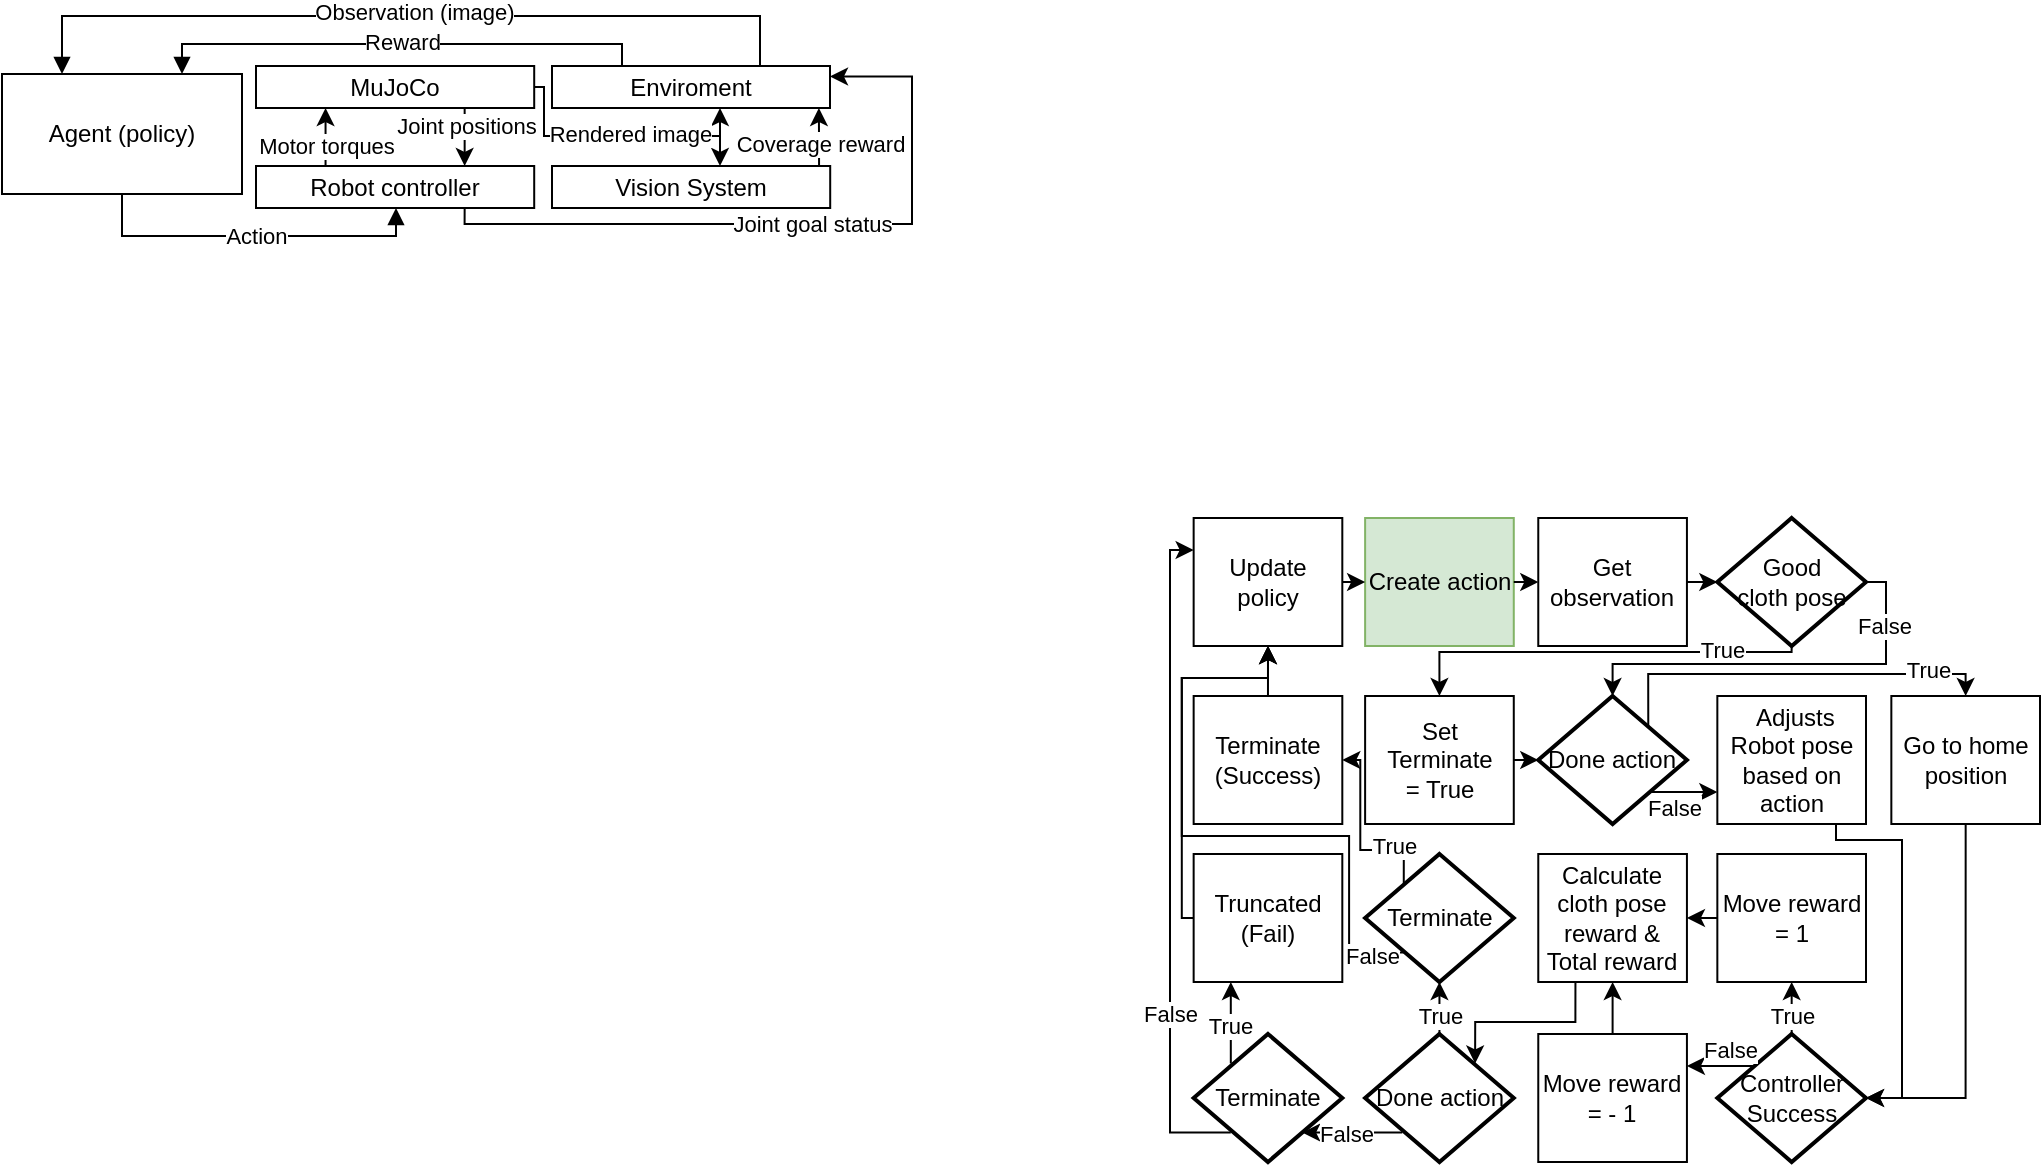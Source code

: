 <mxfile version="21.2.9" type="github">
  <diagram name="Side-1" id="IDjkuEueyV2Seu-0DVJS">
    <mxGraphModel dx="839" dy="393" grid="0" gridSize="10" guides="1" tooltips="1" connect="1" arrows="1" fold="1" page="1" pageScale="1" pageWidth="827" pageHeight="1169" math="0" shadow="0">
      <root>
        <mxCell id="0" />
        <mxCell id="1" parent="0" />
        <mxCell id="q68h-VnjrhYscI5epr3n-5" style="edgeStyle=orthogonalEdgeStyle;rounded=0;orthogonalLoop=1;jettySize=auto;html=1;exitX=0.25;exitY=0;exitDx=0;exitDy=0;endArrow=none;endFill=0;entryX=0.75;entryY=0;entryDx=0;entryDy=0;startArrow=block;startFill=1;" parent="1" source="q68h-VnjrhYscI5epr3n-1" target="q68h-VnjrhYscI5epr3n-2" edge="1">
          <mxGeometry relative="1" as="geometry">
            <Array as="points">
              <mxPoint x="130" y="191" />
              <mxPoint x="479" y="191" />
              <mxPoint x="479" y="216" />
            </Array>
          </mxGeometry>
        </mxCell>
        <mxCell id="q68h-VnjrhYscI5epr3n-10" value="Observation (image)" style="edgeLabel;html=1;align=center;verticalAlign=middle;resizable=0;points=[];" parent="q68h-VnjrhYscI5epr3n-5" vertex="1" connectable="0">
          <mxGeometry x="0.074" y="-1" relative="1" as="geometry">
            <mxPoint x="-12" y="-3" as="offset" />
          </mxGeometry>
        </mxCell>
        <mxCell id="q68h-VnjrhYscI5epr3n-1" value="Agent (policy)" style="rounded=0;whiteSpace=wrap;html=1;" parent="1" vertex="1">
          <mxGeometry x="100" y="220" width="120" height="60" as="geometry" />
        </mxCell>
        <mxCell id="q68h-VnjrhYscI5epr3n-11" style="edgeStyle=orthogonalEdgeStyle;rounded=0;orthogonalLoop=1;jettySize=auto;html=1;exitX=0.75;exitY=0;exitDx=0;exitDy=0;endArrow=none;endFill=0;entryX=0.25;entryY=0;entryDx=0;entryDy=0;startArrow=block;startFill=1;" parent="1" source="q68h-VnjrhYscI5epr3n-1" target="q68h-VnjrhYscI5epr3n-2" edge="1">
          <mxGeometry relative="1" as="geometry">
            <mxPoint x="140" y="230" as="sourcePoint" />
            <mxPoint x="369" y="230" as="targetPoint" />
            <Array as="points">
              <mxPoint x="190" y="205" />
              <mxPoint x="410" y="205" />
              <mxPoint x="410" y="216" />
            </Array>
          </mxGeometry>
        </mxCell>
        <mxCell id="q68h-VnjrhYscI5epr3n-12" value="Reward" style="edgeLabel;html=1;align=center;verticalAlign=middle;resizable=0;points=[];" parent="q68h-VnjrhYscI5epr3n-11" vertex="1" connectable="0">
          <mxGeometry x="0.074" y="-1" relative="1" as="geometry">
            <mxPoint x="-7" y="-2" as="offset" />
          </mxGeometry>
        </mxCell>
        <mxCell id="q68h-VnjrhYscI5epr3n-9" style="edgeStyle=orthogonalEdgeStyle;rounded=0;orthogonalLoop=1;jettySize=auto;html=1;exitX=0.5;exitY=1;exitDx=0;exitDy=0;endArrow=block;endFill=1;entryX=0.5;entryY=1;entryDx=0;entryDy=0;" parent="1" source="q68h-VnjrhYscI5epr3n-1" target="q68h-VnjrhYscI5epr3n-16" edge="1">
          <mxGeometry relative="1" as="geometry">
            <mxPoint x="140" y="230" as="sourcePoint" />
            <mxPoint x="461" y="359" as="targetPoint" />
            <Array as="points">
              <mxPoint x="160" y="301" />
              <mxPoint x="297" y="301" />
              <mxPoint x="297" y="287" />
            </Array>
          </mxGeometry>
        </mxCell>
        <mxCell id="q68h-VnjrhYscI5epr3n-13" value="Action" style="edgeLabel;html=1;align=center;verticalAlign=middle;resizable=0;points=[];" parent="q68h-VnjrhYscI5epr3n-9" vertex="1" connectable="0">
          <mxGeometry x="-0.108" y="2" relative="1" as="geometry">
            <mxPoint x="11" y="2" as="offset" />
          </mxGeometry>
        </mxCell>
        <mxCell id="q68h-VnjrhYscI5epr3n-2" value="Enviroment" style="rounded=0;whiteSpace=wrap;html=1;verticalAlign=middle;points=[[0,0,0,0,0],[0,0.25,0,0,0],[0,0.5,0,0,0],[0,0.75,0,0,0],[0,1,0,0,0],[0.25,0,0,0,0],[0.25,1,0,0,0],[0.5,0,0,0,0],[0.5,1,0,0,0],[0.61,1,0,0,0],[0.75,0,0,0,0],[0.96,1,0,0,0],[1,0,0,0,0],[1,0.25,0,0,0],[1,0.5,0,0,0],[1,0.75,0,0,0]];" parent="1" vertex="1">
          <mxGeometry x="375" y="216" width="139" height="21" as="geometry" />
        </mxCell>
        <mxCell id="q68h-VnjrhYscI5epr3n-39" style="edgeStyle=orthogonalEdgeStyle;rounded=0;orthogonalLoop=1;jettySize=auto;html=1;exitX=1;exitY=0.5;exitDx=0;exitDy=0;entryX=0.61;entryY=1;entryDx=0;entryDy=0;entryPerimeter=0;" parent="1" source="q68h-VnjrhYscI5epr3n-14" target="q68h-VnjrhYscI5epr3n-2" edge="1">
          <mxGeometry relative="1" as="geometry">
            <Array as="points">
              <mxPoint x="371" y="226" />
              <mxPoint x="371" y="251" />
              <mxPoint x="459" y="251" />
              <mxPoint x="459" y="237" />
            </Array>
          </mxGeometry>
        </mxCell>
        <mxCell id="q68h-VnjrhYscI5epr3n-14" value="MuJoCo" style="rounded=0;whiteSpace=wrap;html=1;" parent="1" vertex="1">
          <mxGeometry x="227" y="216" width="139.1" height="21" as="geometry" />
        </mxCell>
        <mxCell id="q68h-VnjrhYscI5epr3n-32" style="edgeStyle=orthogonalEdgeStyle;rounded=0;orthogonalLoop=1;jettySize=auto;html=1;exitX=0.75;exitY=1;exitDx=0;exitDy=0;entryX=1;entryY=0.25;entryDx=0;entryDy=0;" parent="1" source="q68h-VnjrhYscI5epr3n-16" target="q68h-VnjrhYscI5epr3n-2" edge="1">
          <mxGeometry relative="1" as="geometry">
            <Array as="points">
              <mxPoint x="331" y="295" />
              <mxPoint x="555" y="295" />
              <mxPoint x="555" y="221" />
            </Array>
          </mxGeometry>
        </mxCell>
        <mxCell id="q68h-VnjrhYscI5epr3n-33" value="Joint goal status" style="edgeLabel;html=1;align=center;verticalAlign=middle;resizable=0;points=[];" parent="q68h-VnjrhYscI5epr3n-32" vertex="1" connectable="0">
          <mxGeometry x="0.049" relative="1" as="geometry">
            <mxPoint as="offset" />
          </mxGeometry>
        </mxCell>
        <mxCell id="q68h-VnjrhYscI5epr3n-16" value="Robot controller" style="rounded=0;whiteSpace=wrap;html=1;" parent="1" vertex="1">
          <mxGeometry x="227" y="266" width="139.1" height="21" as="geometry" />
        </mxCell>
        <mxCell id="q68h-VnjrhYscI5epr3n-17" style="edgeStyle=orthogonalEdgeStyle;rounded=0;orthogonalLoop=1;jettySize=auto;html=1;exitX=0.25;exitY=0;exitDx=0;exitDy=0;entryX=0.25;entryY=1;entryDx=0;entryDy=0;" parent="1" source="q68h-VnjrhYscI5epr3n-16" target="q68h-VnjrhYscI5epr3n-14" edge="1">
          <mxGeometry relative="1" as="geometry" />
        </mxCell>
        <mxCell id="q68h-VnjrhYscI5epr3n-19" value="Motor torques" style="edgeLabel;html=1;align=center;verticalAlign=middle;resizable=0;points=[];" parent="q68h-VnjrhYscI5epr3n-17" vertex="1" connectable="0">
          <mxGeometry x="-0.271" relative="1" as="geometry">
            <mxPoint as="offset" />
          </mxGeometry>
        </mxCell>
        <mxCell id="q68h-VnjrhYscI5epr3n-18" style="edgeStyle=orthogonalEdgeStyle;rounded=0;orthogonalLoop=1;jettySize=auto;html=1;exitX=0.75;exitY=1;exitDx=0;exitDy=0;entryX=0.75;entryY=0;entryDx=0;entryDy=0;" parent="1" source="q68h-VnjrhYscI5epr3n-14" target="q68h-VnjrhYscI5epr3n-16" edge="1">
          <mxGeometry relative="1" as="geometry">
            <mxPoint x="626.07" y="486" as="sourcePoint" />
            <mxPoint x="626.07" y="471" as="targetPoint" />
          </mxGeometry>
        </mxCell>
        <mxCell id="q68h-VnjrhYscI5epr3n-20" value="Joint positions" style="edgeLabel;html=1;align=center;verticalAlign=middle;resizable=0;points=[];" parent="q68h-VnjrhYscI5epr3n-18" vertex="1" connectable="0">
          <mxGeometry x="-0.368" relative="1" as="geometry">
            <mxPoint as="offset" />
          </mxGeometry>
        </mxCell>
        <mxCell id="q68h-VnjrhYscI5epr3n-37" style="edgeStyle=orthogonalEdgeStyle;rounded=0;orthogonalLoop=1;jettySize=auto;html=1;exitX=0.96;exitY=0;exitDx=0;exitDy=0;entryX=0.96;entryY=1;entryDx=0;entryDy=0;exitPerimeter=0;entryPerimeter=0;" parent="1" source="q68h-VnjrhYscI5epr3n-29" target="q68h-VnjrhYscI5epr3n-2" edge="1">
          <mxGeometry relative="1" as="geometry">
            <Array as="points">
              <mxPoint x="508" y="251" />
              <mxPoint x="508" y="251" />
            </Array>
          </mxGeometry>
        </mxCell>
        <mxCell id="q68h-VnjrhYscI5epr3n-38" value="Coverage reward" style="edgeLabel;html=1;align=center;verticalAlign=middle;resizable=0;points=[];" parent="q68h-VnjrhYscI5epr3n-37" vertex="1" connectable="0">
          <mxGeometry x="0.306" relative="1" as="geometry">
            <mxPoint y="8" as="offset" />
          </mxGeometry>
        </mxCell>
        <mxCell id="q68h-VnjrhYscI5epr3n-29" value="Vision System" style="rounded=0;whiteSpace=wrap;html=1;points=[[0,0,0,0,0],[0,0.25,0,0,0],[0,0.5,0,0,0],[0,0.75,0,0,0],[0,1,0,0,0],[0.25,0,0,0,0],[0.25,1,0,0,0],[0.5,0,0,0,0],[0.5,1,0,0,0],[0.61,0,0,0,0],[0.75,1,0,0,0],[0.96,0,0,0,0],[1,0.25,0,0,0],[1,0.5,0,0,0],[1,0.75,0,0,0],[1,1,0,0,0]];" parent="1" vertex="1">
          <mxGeometry x="375" y="266" width="139.1" height="21" as="geometry" />
        </mxCell>
        <mxCell id="q68h-VnjrhYscI5epr3n-34" style="edgeStyle=orthogonalEdgeStyle;rounded=0;orthogonalLoop=1;jettySize=auto;html=1;exitX=1;exitY=0.5;exitDx=0;exitDy=0;entryX=0.61;entryY=0;entryDx=0;entryDy=0;entryPerimeter=0;" parent="1" source="q68h-VnjrhYscI5epr3n-14" target="q68h-VnjrhYscI5epr3n-29" edge="1">
          <mxGeometry relative="1" as="geometry">
            <Array as="points">
              <mxPoint x="371" y="226" />
              <mxPoint x="371" y="251" />
              <mxPoint x="459" y="251" />
              <mxPoint x="459" y="266" />
            </Array>
          </mxGeometry>
        </mxCell>
        <mxCell id="q68h-VnjrhYscI5epr3n-35" value="Rendered image" style="edgeLabel;html=1;align=center;verticalAlign=middle;resizable=0;points=[];" parent="q68h-VnjrhYscI5epr3n-34" vertex="1" connectable="0">
          <mxGeometry x="0.35" y="-1" relative="1" as="geometry">
            <mxPoint x="-18" y="-2" as="offset" />
          </mxGeometry>
        </mxCell>
        <mxCell id="N2SRux4HgJf7I-M0yXab-164" value="" style="group;horizontal=1;" vertex="1" connectable="0" parent="1">
          <mxGeometry x="684" y="442" width="435" height="322" as="geometry" />
        </mxCell>
        <mxCell id="q68h-VnjrhYscI5epr3n-40" value="Create action" style="whiteSpace=wrap;html=1;fillColor=#d5e8d4;strokeColor=#82b366;" parent="N2SRux4HgJf7I-M0yXab-164" vertex="1">
          <mxGeometry x="97.558" width="74.33" height="64" as="geometry" />
        </mxCell>
        <mxCell id="q68h-VnjrhYscI5epr3n-41" value="&amp;nbsp;Adjusts Robot pose based on action" style="whiteSpace=wrap;html=1;" parent="N2SRux4HgJf7I-M0yXab-164" vertex="1">
          <mxGeometry x="273.67" y="89" width="74.33" height="64" as="geometry" />
        </mxCell>
        <mxCell id="q68h-VnjrhYscI5epr3n-45" value="Controller Success" style="strokeWidth=2;html=1;shape=mxgraph.flowchart.decision;whiteSpace=wrap;points=[[0,0.5,0,0,0],[0.24,0.25,0,0,0],[0.24,0.75,0,0,0],[0.5,0,0,0,0],[0.5,1,0,0,0],[1,0.5,0,0,0]];" parent="N2SRux4HgJf7I-M0yXab-164" vertex="1">
          <mxGeometry x="273.67" y="258" width="74.33" height="64" as="geometry" />
        </mxCell>
        <mxCell id="q68h-VnjrhYscI5epr3n-46" style="edgeStyle=orthogonalEdgeStyle;rounded=0;orthogonalLoop=1;jettySize=auto;html=1;exitX=0.5;exitY=1;exitDx=0;exitDy=0;entryX=1;entryY=0.5;entryDx=0;entryDy=0;entryPerimeter=0;" parent="N2SRux4HgJf7I-M0yXab-164" source="q68h-VnjrhYscI5epr3n-41" target="q68h-VnjrhYscI5epr3n-45" edge="1">
          <mxGeometry relative="1" as="geometry">
            <Array as="points">
              <mxPoint x="333" y="153" />
              <mxPoint x="333" y="161" />
              <mxPoint x="366" y="161" />
              <mxPoint x="366" y="290" />
            </Array>
          </mxGeometry>
        </mxCell>
        <mxCell id="q68h-VnjrhYscI5epr3n-49" value="Get observation" style="whiteSpace=wrap;html=1;" parent="N2SRux4HgJf7I-M0yXab-164" vertex="1">
          <mxGeometry x="184.136" width="74.33" height="64" as="geometry" />
        </mxCell>
        <mxCell id="N2SRux4HgJf7I-M0yXab-2" style="edgeStyle=orthogonalEdgeStyle;rounded=0;orthogonalLoop=1;jettySize=auto;html=1;exitX=1;exitY=0.5;exitDx=0;exitDy=0;entryX=0;entryY=0.5;entryDx=0;entryDy=0;" edge="1" parent="N2SRux4HgJf7I-M0yXab-164" source="q68h-VnjrhYscI5epr3n-40" target="q68h-VnjrhYscI5epr3n-49">
          <mxGeometry relative="1" as="geometry" />
        </mxCell>
        <mxCell id="q68h-VnjrhYscI5epr3n-53" value="&lt;div style=&quot;&quot;&gt;&lt;span style=&quot;background-color: initial;&quot;&gt;Good&lt;/span&gt;&lt;/div&gt;&lt;div style=&quot;&quot;&gt;&lt;span style=&quot;background-color: initial;&quot;&gt;cloth pose&lt;/span&gt;&lt;/div&gt;" style="strokeWidth=2;html=1;shape=mxgraph.flowchart.decision;whiteSpace=wrap;points=[[0,0.5,0,0,0],[0.5,0,0,0,0],[0.5,1,0,0,0],[0.73,0.77,0,0,0],[1,0.5,0,0,0]];align=center;" parent="N2SRux4HgJf7I-M0yXab-164" vertex="1">
          <mxGeometry x="273.67" width="74.33" height="64" as="geometry" />
        </mxCell>
        <mxCell id="q68h-VnjrhYscI5epr3n-42" style="edgeStyle=orthogonalEdgeStyle;rounded=0;orthogonalLoop=1;jettySize=auto;html=1;exitX=1;exitY=0.5;exitDx=0;exitDy=0;entryX=0;entryY=0.5;entryDx=0;entryDy=0;entryPerimeter=0;" parent="N2SRux4HgJf7I-M0yXab-164" source="q68h-VnjrhYscI5epr3n-49" target="q68h-VnjrhYscI5epr3n-53" edge="1">
          <mxGeometry relative="1" as="geometry" />
        </mxCell>
        <mxCell id="N2SRux4HgJf7I-M0yXab-4" value="Terminate (Success)" style="whiteSpace=wrap;html=1;" vertex="1" parent="N2SRux4HgJf7I-M0yXab-164">
          <mxGeometry x="11.825" y="89" width="74.33" height="64" as="geometry" />
        </mxCell>
        <mxCell id="N2SRux4HgJf7I-M0yXab-165" style="edgeStyle=orthogonalEdgeStyle;rounded=0;orthogonalLoop=1;jettySize=auto;html=1;exitX=0;exitY=0.5;exitDx=0;exitDy=0;entryX=1;entryY=0.5;entryDx=0;entryDy=0;" edge="1" parent="N2SRux4HgJf7I-M0yXab-164" source="N2SRux4HgJf7I-M0yXab-19" target="N2SRux4HgJf7I-M0yXab-35">
          <mxGeometry relative="1" as="geometry" />
        </mxCell>
        <mxCell id="N2SRux4HgJf7I-M0yXab-19" value="Move reward&lt;br&gt;= 1" style="whiteSpace=wrap;html=1;" vertex="1" parent="N2SRux4HgJf7I-M0yXab-164">
          <mxGeometry x="273.67" y="168" width="74.33" height="64" as="geometry" />
        </mxCell>
        <mxCell id="N2SRux4HgJf7I-M0yXab-152" style="edgeStyle=orthogonalEdgeStyle;rounded=0;orthogonalLoop=1;jettySize=auto;html=1;exitX=0.5;exitY=0;exitDx=0;exitDy=0;exitPerimeter=0;entryX=0.5;entryY=1;entryDx=0;entryDy=0;" edge="1" parent="N2SRux4HgJf7I-M0yXab-164" source="q68h-VnjrhYscI5epr3n-45" target="N2SRux4HgJf7I-M0yXab-19">
          <mxGeometry relative="1" as="geometry" />
        </mxCell>
        <mxCell id="N2SRux4HgJf7I-M0yXab-153" value="True" style="edgeLabel;html=1;align=center;verticalAlign=middle;resizable=0;points=[];" vertex="1" connectable="0" parent="N2SRux4HgJf7I-M0yXab-152">
          <mxGeometry x="0.165" y="1" relative="1" as="geometry">
            <mxPoint x="1" y="6" as="offset" />
          </mxGeometry>
        </mxCell>
        <mxCell id="N2SRux4HgJf7I-M0yXab-24" value="Move reward&lt;br&gt;= - 1" style="whiteSpace=wrap;html=1;" vertex="1" parent="N2SRux4HgJf7I-M0yXab-164">
          <mxGeometry x="184.136" y="258" width="74.33" height="64" as="geometry" />
        </mxCell>
        <mxCell id="N2SRux4HgJf7I-M0yXab-155" style="edgeStyle=orthogonalEdgeStyle;rounded=0;orthogonalLoop=1;jettySize=auto;html=1;exitX=0.24;exitY=0.25;exitDx=0;exitDy=0;exitPerimeter=0;entryX=1;entryY=0.25;entryDx=0;entryDy=0;" edge="1" parent="N2SRux4HgJf7I-M0yXab-164" source="q68h-VnjrhYscI5epr3n-45" target="N2SRux4HgJf7I-M0yXab-24">
          <mxGeometry relative="1" as="geometry" />
        </mxCell>
        <mxCell id="N2SRux4HgJf7I-M0yXab-156" value="False" style="edgeLabel;html=1;align=center;verticalAlign=middle;resizable=0;points=[];" vertex="1" connectable="0" parent="N2SRux4HgJf7I-M0yXab-155">
          <mxGeometry x="0.254" y="-1" relative="1" as="geometry">
            <mxPoint x="9" y="-7" as="offset" />
          </mxGeometry>
        </mxCell>
        <mxCell id="N2SRux4HgJf7I-M0yXab-30" value="Truncated (Fail)" style="whiteSpace=wrap;html=1;" vertex="1" parent="N2SRux4HgJf7I-M0yXab-164">
          <mxGeometry x="11.825" y="168" width="74.33" height="64" as="geometry" />
        </mxCell>
        <mxCell id="N2SRux4HgJf7I-M0yXab-35" value="Calculate cloth pose reward &amp;amp; Total reward" style="whiteSpace=wrap;html=1;" vertex="1" parent="N2SRux4HgJf7I-M0yXab-164">
          <mxGeometry x="184.136" y="168" width="74.33" height="64" as="geometry" />
        </mxCell>
        <mxCell id="N2SRux4HgJf7I-M0yXab-140" style="edgeStyle=orthogonalEdgeStyle;rounded=0;orthogonalLoop=1;jettySize=auto;html=1;exitX=0.5;exitY=0;exitDx=0;exitDy=0;entryX=0.5;entryY=1;entryDx=0;entryDy=0;" edge="1" parent="N2SRux4HgJf7I-M0yXab-164" source="N2SRux4HgJf7I-M0yXab-24" target="N2SRux4HgJf7I-M0yXab-35">
          <mxGeometry relative="1" as="geometry" />
        </mxCell>
        <mxCell id="N2SRux4HgJf7I-M0yXab-44" value="Set Terminate&lt;br&gt;= True" style="whiteSpace=wrap;html=1;" vertex="1" parent="N2SRux4HgJf7I-M0yXab-164">
          <mxGeometry x="97.558" y="89" width="74.33" height="64" as="geometry" />
        </mxCell>
        <mxCell id="N2SRux4HgJf7I-M0yXab-6" value="" style="edgeStyle=orthogonalEdgeStyle;rounded=0;orthogonalLoop=1;jettySize=auto;html=1;exitX=0.5;exitY=1;exitDx=0;exitDy=0;exitPerimeter=0;entryX=0.5;entryY=0;entryDx=0;entryDy=0;" edge="1" parent="N2SRux4HgJf7I-M0yXab-164" source="q68h-VnjrhYscI5epr3n-53" target="N2SRux4HgJf7I-M0yXab-44">
          <mxGeometry relative="1" as="geometry">
            <Array as="points">
              <mxPoint x="310.835" y="67" />
              <mxPoint x="134.301" y="67" />
            </Array>
          </mxGeometry>
        </mxCell>
        <mxCell id="N2SRux4HgJf7I-M0yXab-7" value="True" style="edgeLabel;html=1;align=center;verticalAlign=middle;resizable=0;points=[];" vertex="1" connectable="0" parent="N2SRux4HgJf7I-M0yXab-6">
          <mxGeometry x="-0.456" relative="1" as="geometry">
            <mxPoint x="16" y="-1" as="offset" />
          </mxGeometry>
        </mxCell>
        <mxCell id="N2SRux4HgJf7I-M0yXab-85" style="edgeStyle=orthogonalEdgeStyle;rounded=0;orthogonalLoop=1;jettySize=auto;html=1;exitX=0.26;exitY=0.23;exitDx=0;exitDy=0;exitPerimeter=0;entryX=1;entryY=0.5;entryDx=0;entryDy=0;" edge="1" parent="N2SRux4HgJf7I-M0yXab-164" source="N2SRux4HgJf7I-M0yXab-83" target="N2SRux4HgJf7I-M0yXab-4">
          <mxGeometry relative="1" as="geometry">
            <Array as="points">
              <mxPoint x="116.906" y="166" />
              <mxPoint x="95.156" y="166" />
              <mxPoint x="95.156" y="121" />
            </Array>
          </mxGeometry>
        </mxCell>
        <mxCell id="N2SRux4HgJf7I-M0yXab-86" value="True" style="edgeLabel;html=1;align=center;verticalAlign=middle;resizable=0;points=[];" vertex="1" connectable="0" parent="N2SRux4HgJf7I-M0yXab-85">
          <mxGeometry x="-0.45" relative="1" as="geometry">
            <mxPoint x="4" y="-2" as="offset" />
          </mxGeometry>
        </mxCell>
        <mxCell id="N2SRux4HgJf7I-M0yXab-114" style="edgeStyle=orthogonalEdgeStyle;rounded=0;orthogonalLoop=1;jettySize=auto;html=1;exitX=1;exitY=0.5;exitDx=0;exitDy=0;entryX=0;entryY=0.5;entryDx=0;entryDy=0;" edge="1" parent="N2SRux4HgJf7I-M0yXab-164" source="N2SRux4HgJf7I-M0yXab-112" target="q68h-VnjrhYscI5epr3n-40">
          <mxGeometry relative="1" as="geometry" />
        </mxCell>
        <mxCell id="N2SRux4HgJf7I-M0yXab-112" value="Update policy" style="whiteSpace=wrap;html=1;" vertex="1" parent="N2SRux4HgJf7I-M0yXab-164">
          <mxGeometry x="11.825" width="74.33" height="64" as="geometry" />
        </mxCell>
        <mxCell id="N2SRux4HgJf7I-M0yXab-10" style="edgeStyle=orthogonalEdgeStyle;rounded=0;orthogonalLoop=1;jettySize=auto;html=1;exitX=0.5;exitY=0;exitDx=0;exitDy=0;entryX=0.5;entryY=1;entryDx=0;entryDy=0;" edge="1" parent="N2SRux4HgJf7I-M0yXab-164" source="N2SRux4HgJf7I-M0yXab-4" target="N2SRux4HgJf7I-M0yXab-112">
          <mxGeometry relative="1" as="geometry">
            <mxPoint x="228.903" y="117" as="targetPoint" />
            <Array as="points">
              <mxPoint x="48.99" y="73" />
              <mxPoint x="48.99" y="73" />
            </Array>
          </mxGeometry>
        </mxCell>
        <mxCell id="N2SRux4HgJf7I-M0yXab-37" style="edgeStyle=orthogonalEdgeStyle;rounded=0;orthogonalLoop=1;jettySize=auto;html=1;exitX=0;exitY=0.5;exitDx=0;exitDy=0;entryX=0.5;entryY=1;entryDx=0;entryDy=0;" edge="1" parent="N2SRux4HgJf7I-M0yXab-164" source="N2SRux4HgJf7I-M0yXab-30" target="N2SRux4HgJf7I-M0yXab-112">
          <mxGeometry relative="1" as="geometry">
            <Array as="points">
              <mxPoint x="5.913" y="200" />
              <mxPoint x="5.913" y="80" />
              <mxPoint x="48.99" y="80" />
            </Array>
          </mxGeometry>
        </mxCell>
        <mxCell id="N2SRux4HgJf7I-M0yXab-158" style="edgeStyle=orthogonalEdgeStyle;rounded=0;orthogonalLoop=1;jettySize=auto;html=1;exitX=0.26;exitY=0.77;exitDx=0;exitDy=0;exitPerimeter=0;entryX=0.5;entryY=1;entryDx=0;entryDy=0;" edge="1" parent="N2SRux4HgJf7I-M0yXab-164" source="N2SRux4HgJf7I-M0yXab-83" target="N2SRux4HgJf7I-M0yXab-112">
          <mxGeometry relative="1" as="geometry">
            <Array as="points">
              <mxPoint x="89.534" y="217" />
              <mxPoint x="89.534" y="159" />
              <mxPoint x="5.913" y="159" />
              <mxPoint x="5.913" y="80" />
              <mxPoint x="48.99" y="80" />
            </Array>
          </mxGeometry>
        </mxCell>
        <mxCell id="N2SRux4HgJf7I-M0yXab-159" value="False" style="edgeLabel;html=1;align=center;verticalAlign=middle;resizable=0;points=[];" vertex="1" connectable="0" parent="N2SRux4HgJf7I-M0yXab-158">
          <mxGeometry x="-0.865" y="1" relative="1" as="geometry">
            <mxPoint x="4" as="offset" />
          </mxGeometry>
        </mxCell>
        <mxCell id="N2SRux4HgJf7I-M0yXab-117" value="Done action" style="strokeWidth=2;html=1;shape=mxgraph.flowchart.decision;whiteSpace=wrap;points=[[0,0.5,0,0,0],[0.25,0.23,0,0,0],[0.25,0.77,0,0,0],[0.5,0,0,0,0],[0.5,1,0,0,0],[0.74,0.23,0,0,0],[1,0.5,0,0,0]];" vertex="1" parent="N2SRux4HgJf7I-M0yXab-164">
          <mxGeometry x="97.558" y="258" width="74.33" height="64" as="geometry" />
        </mxCell>
        <mxCell id="N2SRux4HgJf7I-M0yXab-122" value="" style="edgeStyle=orthogonalEdgeStyle;rounded=0;orthogonalLoop=1;jettySize=auto;html=1;exitX=0.25;exitY=1;exitDx=0;exitDy=0;entryX=0.74;entryY=0.23;entryDx=0;entryDy=0;entryPerimeter=0;" edge="1" parent="N2SRux4HgJf7I-M0yXab-164" source="N2SRux4HgJf7I-M0yXab-35" target="N2SRux4HgJf7I-M0yXab-117">
          <mxGeometry relative="1" as="geometry">
            <Array as="points">
              <mxPoint x="202.718" y="252" />
              <mxPoint x="152.883" y="252" />
            </Array>
          </mxGeometry>
        </mxCell>
        <mxCell id="N2SRux4HgJf7I-M0yXab-131" style="edgeStyle=orthogonalEdgeStyle;rounded=0;orthogonalLoop=1;jettySize=auto;html=1;entryX=0.25;entryY=1;entryDx=0;entryDy=0;exitX=0.25;exitY=0.23;exitDx=0;exitDy=0;exitPerimeter=0;" edge="1" parent="N2SRux4HgJf7I-M0yXab-164" source="N2SRux4HgJf7I-M0yXab-127" target="N2SRux4HgJf7I-M0yXab-30">
          <mxGeometry relative="1" as="geometry">
            <mxPoint x="116.563" y="307" as="sourcePoint" />
            <mxPoint x="66.086" y="307.28" as="targetPoint" />
          </mxGeometry>
        </mxCell>
        <mxCell id="N2SRux4HgJf7I-M0yXab-132" value="True" style="edgeLabel;html=1;align=center;verticalAlign=middle;resizable=0;points=[];" vertex="1" connectable="0" parent="N2SRux4HgJf7I-M0yXab-131">
          <mxGeometry x="-0.788" relative="1" as="geometry">
            <mxPoint x="-1" y="-11" as="offset" />
          </mxGeometry>
        </mxCell>
        <mxCell id="N2SRux4HgJf7I-M0yXab-133" style="edgeStyle=orthogonalEdgeStyle;rounded=0;orthogonalLoop=1;jettySize=auto;html=1;exitX=0.25;exitY=0.77;exitDx=0;exitDy=0;exitPerimeter=0;entryX=0;entryY=0.25;entryDx=0;entryDy=0;" edge="1" parent="N2SRux4HgJf7I-M0yXab-164" source="N2SRux4HgJf7I-M0yXab-127" target="N2SRux4HgJf7I-M0yXab-112">
          <mxGeometry relative="1" as="geometry">
            <Array as="points">
              <mxPoint y="307" />
              <mxPoint y="16" />
            </Array>
          </mxGeometry>
        </mxCell>
        <mxCell id="N2SRux4HgJf7I-M0yXab-134" value="False" style="edgeLabel;html=1;align=center;verticalAlign=middle;resizable=0;points=[];" vertex="1" connectable="0" parent="N2SRux4HgJf7I-M0yXab-133">
          <mxGeometry x="-0.687" y="-1" relative="1" as="geometry">
            <mxPoint x="-1" y="-38" as="offset" />
          </mxGeometry>
        </mxCell>
        <mxCell id="N2SRux4HgJf7I-M0yXab-127" value="Terminate" style="strokeWidth=2;html=1;shape=mxgraph.flowchart.decision;whiteSpace=wrap;points=[[0,0.5,0,0,0],[0.25,0.23,0,0,0],[0.25,0.77,0,0,0],[0.5,0,0,0,0],[0.5,1,0,0,0],[0.73,0.77,0,0,0],[1,0.5,0,0,0]];" vertex="1" parent="N2SRux4HgJf7I-M0yXab-164">
          <mxGeometry x="11.825" y="258" width="74.33" height="64" as="geometry" />
        </mxCell>
        <mxCell id="N2SRux4HgJf7I-M0yXab-128" style="edgeStyle=orthogonalEdgeStyle;rounded=0;orthogonalLoop=1;jettySize=auto;html=1;exitX=0.25;exitY=0.77;exitDx=0;exitDy=0;exitPerimeter=0;entryX=0.73;entryY=0.77;entryDx=0;entryDy=0;entryPerimeter=0;" edge="1" parent="N2SRux4HgJf7I-M0yXab-164" source="N2SRux4HgJf7I-M0yXab-117" target="N2SRux4HgJf7I-M0yXab-127">
          <mxGeometry relative="1" as="geometry" />
        </mxCell>
        <mxCell id="N2SRux4HgJf7I-M0yXab-129" value="False" style="edgeLabel;html=1;align=center;verticalAlign=middle;resizable=0;points=[];" vertex="1" connectable="0" parent="N2SRux4HgJf7I-M0yXab-128">
          <mxGeometry x="-0.802" relative="1" as="geometry">
            <mxPoint x="-18" as="offset" />
          </mxGeometry>
        </mxCell>
        <mxCell id="N2SRux4HgJf7I-M0yXab-157" style="edgeStyle=orthogonalEdgeStyle;rounded=0;orthogonalLoop=1;jettySize=auto;html=1;exitX=0.5;exitY=1;exitDx=0;exitDy=0;entryX=1;entryY=0.5;entryDx=0;entryDy=0;entryPerimeter=0;" edge="1" parent="N2SRux4HgJf7I-M0yXab-164" source="N2SRux4HgJf7I-M0yXab-142" target="q68h-VnjrhYscI5epr3n-45">
          <mxGeometry relative="1" as="geometry" />
        </mxCell>
        <mxCell id="N2SRux4HgJf7I-M0yXab-142" value="Go to home position" style="whiteSpace=wrap;html=1;" vertex="1" parent="N2SRux4HgJf7I-M0yXab-164">
          <mxGeometry x="360.67" y="89" width="74.33" height="64" as="geometry" />
        </mxCell>
        <mxCell id="N2SRux4HgJf7I-M0yXab-144" style="edgeStyle=orthogonalEdgeStyle;rounded=0;orthogonalLoop=1;jettySize=auto;html=1;exitX=0.74;exitY=0.25;exitDx=0;exitDy=0;exitPerimeter=0;entryX=0.5;entryY=0;entryDx=0;entryDy=0;" edge="1" parent="N2SRux4HgJf7I-M0yXab-164" source="N2SRux4HgJf7I-M0yXab-143" target="N2SRux4HgJf7I-M0yXab-142">
          <mxGeometry relative="1" as="geometry">
            <Array as="points">
              <mxPoint x="239" y="78" />
              <mxPoint x="398" y="78" />
            </Array>
          </mxGeometry>
        </mxCell>
        <mxCell id="N2SRux4HgJf7I-M0yXab-145" value="True" style="edgeLabel;html=1;align=center;verticalAlign=middle;resizable=0;points=[];" vertex="1" connectable="0" parent="N2SRux4HgJf7I-M0yXab-144">
          <mxGeometry x="0.691" y="2" relative="1" as="geometry">
            <mxPoint as="offset" />
          </mxGeometry>
        </mxCell>
        <mxCell id="N2SRux4HgJf7I-M0yXab-150" style="edgeStyle=orthogonalEdgeStyle;rounded=0;orthogonalLoop=1;jettySize=auto;html=1;exitX=0.74;exitY=0.77;exitDx=0;exitDy=0;exitPerimeter=0;entryX=0;entryY=0.75;entryDx=0;entryDy=0;" edge="1" parent="N2SRux4HgJf7I-M0yXab-164" source="N2SRux4HgJf7I-M0yXab-143" target="q68h-VnjrhYscI5epr3n-41">
          <mxGeometry relative="1" as="geometry">
            <Array as="points">
              <mxPoint x="239.039" y="137" />
            </Array>
          </mxGeometry>
        </mxCell>
        <mxCell id="N2SRux4HgJf7I-M0yXab-151" value="False" style="edgeLabel;html=1;align=center;verticalAlign=middle;resizable=0;points=[];" vertex="1" connectable="0" parent="N2SRux4HgJf7I-M0yXab-150">
          <mxGeometry x="-0.263" y="1" relative="1" as="geometry">
            <mxPoint x="1" y="9" as="offset" />
          </mxGeometry>
        </mxCell>
        <mxCell id="N2SRux4HgJf7I-M0yXab-143" value="Done action" style="strokeWidth=2;html=1;shape=mxgraph.flowchart.decision;whiteSpace=wrap;points=[[0,0.5,0,0,0],[0.25,0.25,0,0,0],[0.25,0.77,0,0,0],[0.5,0,0,0,0],[0.5,1,0,0,0],[0.74,0.25,0,0,0],[0.74,0.77,0,0,0],[1,0.5,0,0,0]];" vertex="1" parent="N2SRux4HgJf7I-M0yXab-164">
          <mxGeometry x="184.136" y="89" width="74.33" height="64" as="geometry" />
        </mxCell>
        <mxCell id="N2SRux4HgJf7I-M0yXab-160" style="edgeStyle=orthogonalEdgeStyle;rounded=0;orthogonalLoop=1;jettySize=auto;html=1;exitX=1;exitY=0.5;exitDx=0;exitDy=0;exitPerimeter=0;entryX=0.5;entryY=0;entryDx=0;entryDy=0;entryPerimeter=0;" edge="1" parent="N2SRux4HgJf7I-M0yXab-164" source="q68h-VnjrhYscI5epr3n-53" target="N2SRux4HgJf7I-M0yXab-143">
          <mxGeometry relative="1" as="geometry">
            <mxPoint x="407.038" y="45.81" as="targetPoint" />
            <Array as="points">
              <mxPoint x="358" y="32" />
              <mxPoint x="358" y="73" />
              <mxPoint x="221" y="73" />
            </Array>
          </mxGeometry>
        </mxCell>
        <mxCell id="N2SRux4HgJf7I-M0yXab-162" value="False" style="edgeLabel;html=1;align=center;verticalAlign=middle;resizable=0;points=[];" vertex="1" connectable="0" parent="N2SRux4HgJf7I-M0yXab-160">
          <mxGeometry x="-0.594" relative="1" as="geometry">
            <mxPoint x="-1" y="-10" as="offset" />
          </mxGeometry>
        </mxCell>
        <mxCell id="N2SRux4HgJf7I-M0yXab-135" style="edgeStyle=orthogonalEdgeStyle;rounded=0;orthogonalLoop=1;jettySize=auto;html=1;exitX=1;exitY=0.5;exitDx=0;exitDy=0;entryX=0;entryY=0.5;entryDx=0;entryDy=0;entryPerimeter=0;" edge="1" parent="N2SRux4HgJf7I-M0yXab-164" source="N2SRux4HgJf7I-M0yXab-44" target="N2SRux4HgJf7I-M0yXab-143">
          <mxGeometry relative="1" as="geometry">
            <mxPoint x="184.136" y="121" as="targetPoint" />
          </mxGeometry>
        </mxCell>
        <mxCell id="N2SRux4HgJf7I-M0yXab-83" value="Terminate" style="strokeWidth=2;html=1;shape=mxgraph.flowchart.decision;whiteSpace=wrap;points=[[0,0.5,0,0,0],[0.26,0.23,0,0,0],[0.26,0.77,0,0,0],[0.5,0,0,0,0],[0.5,1,0,0,0],[0.73,0.77,0,0,0],[1,0.5,0,0,0]];" vertex="1" parent="N2SRux4HgJf7I-M0yXab-164">
          <mxGeometry x="97.558" y="168" width="74.33" height="64" as="geometry" />
        </mxCell>
        <mxCell id="N2SRux4HgJf7I-M0yXab-137" style="edgeStyle=orthogonalEdgeStyle;rounded=0;orthogonalLoop=1;jettySize=auto;html=1;exitX=0.5;exitY=0;exitDx=0;exitDy=0;exitPerimeter=0;entryX=0.5;entryY=1;entryDx=0;entryDy=0;entryPerimeter=0;" edge="1" parent="N2SRux4HgJf7I-M0yXab-164" source="N2SRux4HgJf7I-M0yXab-117" target="N2SRux4HgJf7I-M0yXab-83">
          <mxGeometry relative="1" as="geometry" />
        </mxCell>
        <mxCell id="N2SRux4HgJf7I-M0yXab-138" value="True" style="edgeLabel;html=1;align=center;verticalAlign=middle;resizable=0;points=[];" vertex="1" connectable="0" parent="N2SRux4HgJf7I-M0yXab-137">
          <mxGeometry x="-0.29" relative="1" as="geometry">
            <mxPoint as="offset" />
          </mxGeometry>
        </mxCell>
      </root>
    </mxGraphModel>
  </diagram>
</mxfile>
